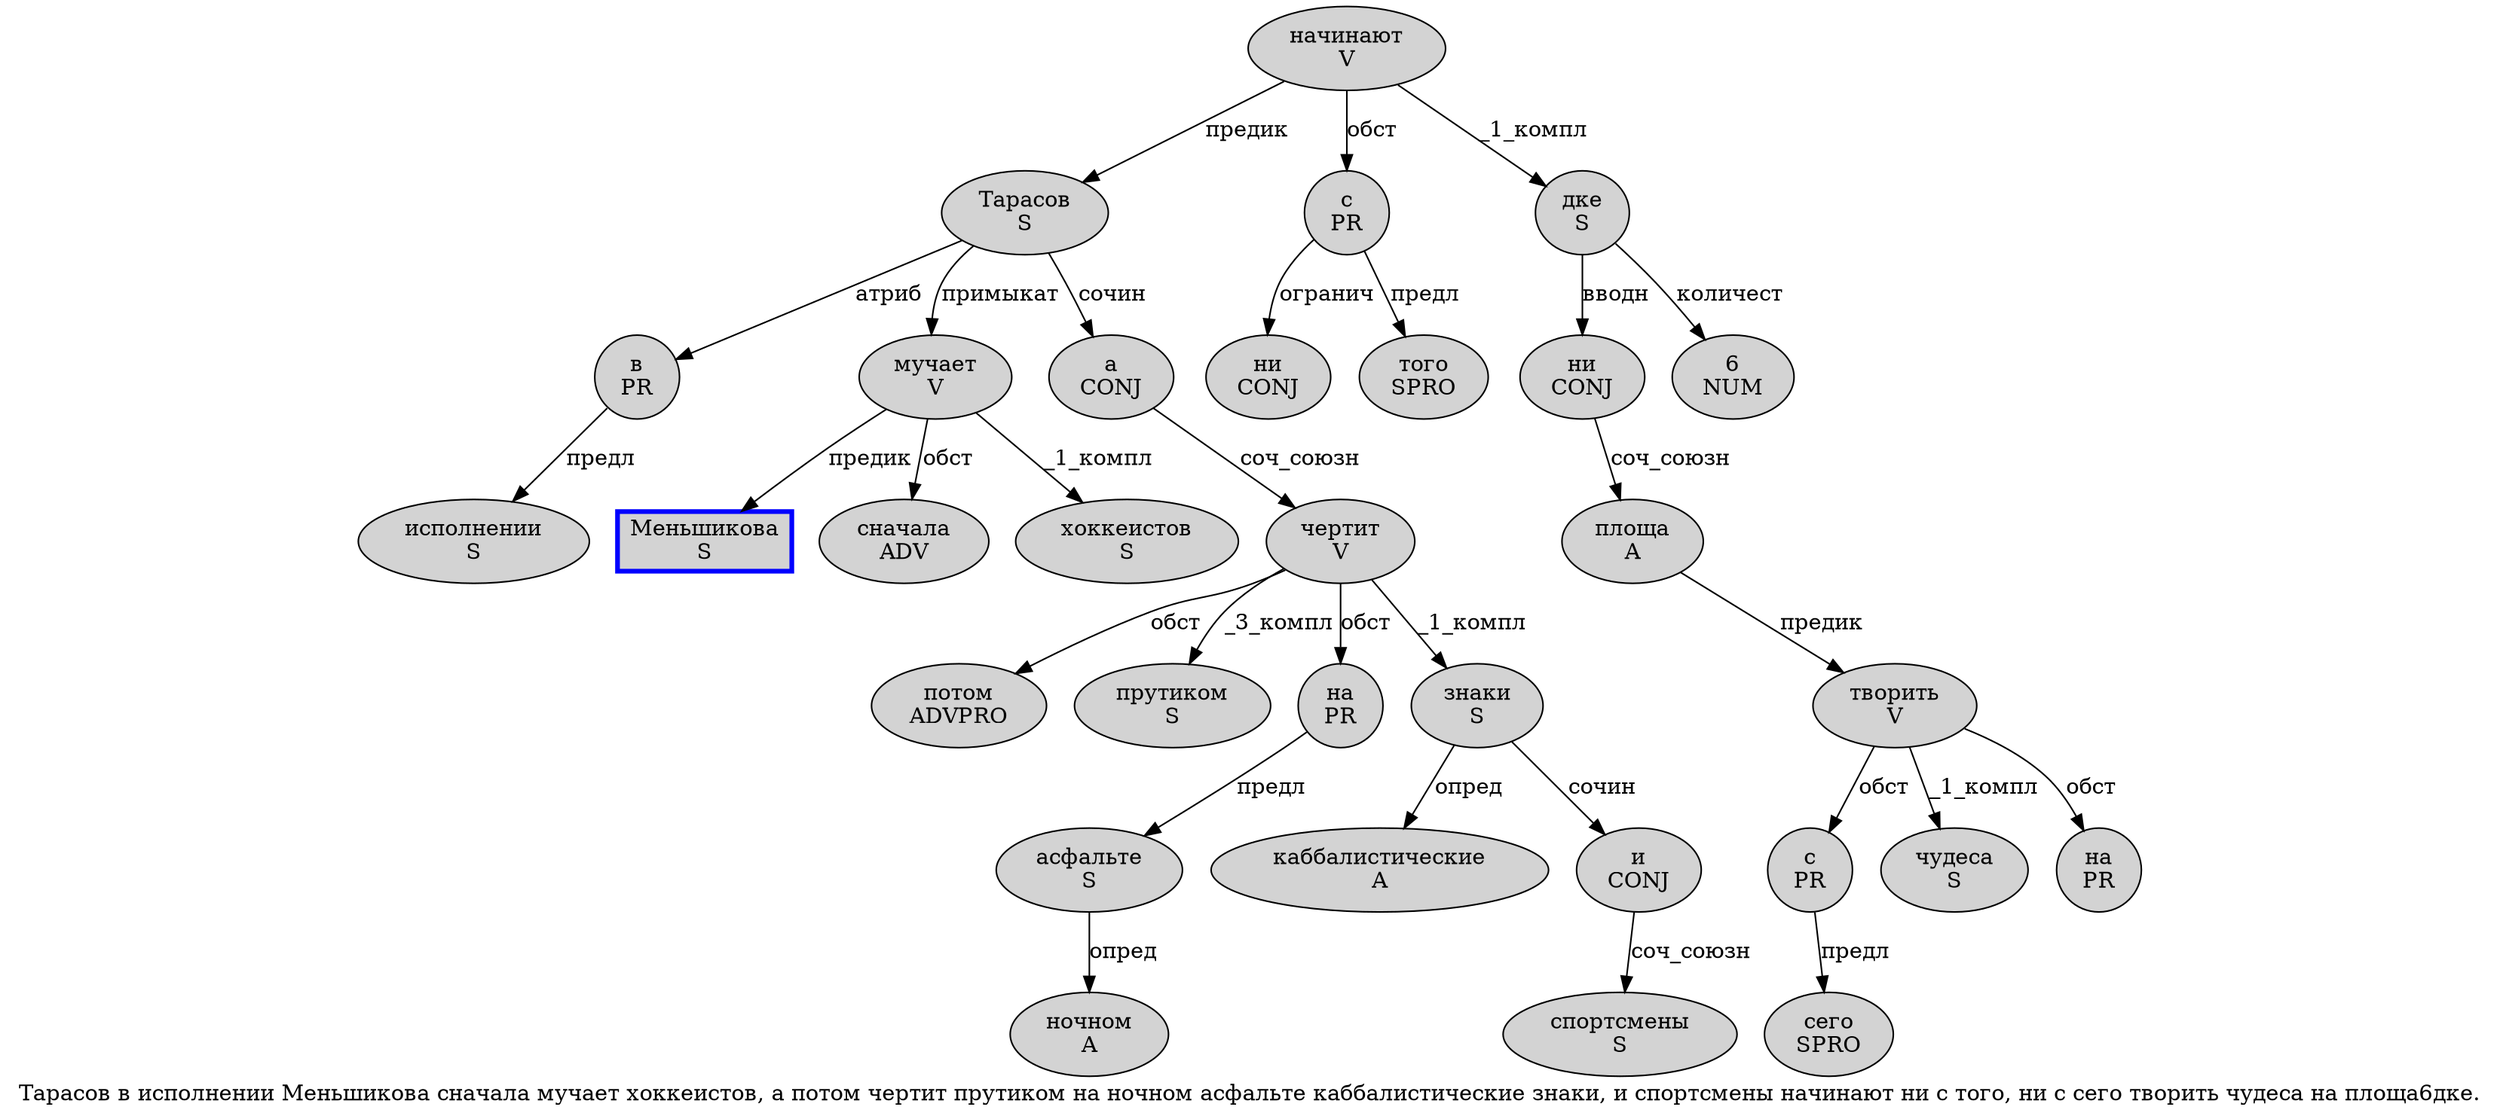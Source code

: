 digraph SENTENCE_3557 {
	graph [label="Тарасов в исполнении Меньшикова сначала мучает хоккеистов, а потом чертит прутиком на ночном асфальте каббалистические знаки, и спортсмены начинают ни с того, ни с сего творить чудеса на площа6дке."]
	node [style=filled]
		0 [label="Тарасов
S" color="" fillcolor=lightgray penwidth=1 shape=ellipse]
		1 [label="в
PR" color="" fillcolor=lightgray penwidth=1 shape=ellipse]
		2 [label="исполнении
S" color="" fillcolor=lightgray penwidth=1 shape=ellipse]
		3 [label="Меньшикова
S" color=blue fillcolor=lightgray penwidth=3 shape=box]
		4 [label="сначала
ADV" color="" fillcolor=lightgray penwidth=1 shape=ellipse]
		5 [label="мучает
V" color="" fillcolor=lightgray penwidth=1 shape=ellipse]
		6 [label="хоккеистов
S" color="" fillcolor=lightgray penwidth=1 shape=ellipse]
		8 [label="а
CONJ" color="" fillcolor=lightgray penwidth=1 shape=ellipse]
		9 [label="потом
ADVPRO" color="" fillcolor=lightgray penwidth=1 shape=ellipse]
		10 [label="чертит
V" color="" fillcolor=lightgray penwidth=1 shape=ellipse]
		11 [label="прутиком
S" color="" fillcolor=lightgray penwidth=1 shape=ellipse]
		12 [label="на
PR" color="" fillcolor=lightgray penwidth=1 shape=ellipse]
		13 [label="ночном
A" color="" fillcolor=lightgray penwidth=1 shape=ellipse]
		14 [label="асфальте
S" color="" fillcolor=lightgray penwidth=1 shape=ellipse]
		15 [label="каббалистические
A" color="" fillcolor=lightgray penwidth=1 shape=ellipse]
		16 [label="знаки
S" color="" fillcolor=lightgray penwidth=1 shape=ellipse]
		18 [label="и
CONJ" color="" fillcolor=lightgray penwidth=1 shape=ellipse]
		19 [label="спортсмены
S" color="" fillcolor=lightgray penwidth=1 shape=ellipse]
		20 [label="начинают
V" color="" fillcolor=lightgray penwidth=1 shape=ellipse]
		21 [label="ни
CONJ" color="" fillcolor=lightgray penwidth=1 shape=ellipse]
		22 [label="с
PR" color="" fillcolor=lightgray penwidth=1 shape=ellipse]
		23 [label="того
SPRO" color="" fillcolor=lightgray penwidth=1 shape=ellipse]
		25 [label="ни
CONJ" color="" fillcolor=lightgray penwidth=1 shape=ellipse]
		26 [label="с
PR" color="" fillcolor=lightgray penwidth=1 shape=ellipse]
		27 [label="сего
SPRO" color="" fillcolor=lightgray penwidth=1 shape=ellipse]
		28 [label="творить
V" color="" fillcolor=lightgray penwidth=1 shape=ellipse]
		29 [label="чудеса
S" color="" fillcolor=lightgray penwidth=1 shape=ellipse]
		30 [label="на
PR" color="" fillcolor=lightgray penwidth=1 shape=ellipse]
		31 [label="площа
A" color="" fillcolor=lightgray penwidth=1 shape=ellipse]
		32 [label="6
NUM" color="" fillcolor=lightgray penwidth=1 shape=ellipse]
		33 [label="дке
S" color="" fillcolor=lightgray penwidth=1 shape=ellipse]
			5 -> 3 [label="предик"]
			5 -> 4 [label="обст"]
			5 -> 6 [label="_1_компл"]
			26 -> 27 [label="предл"]
			28 -> 26 [label="обст"]
			28 -> 29 [label="_1_компл"]
			28 -> 30 [label="обст"]
			16 -> 15 [label="опред"]
			16 -> 18 [label="сочин"]
			8 -> 10 [label="соч_союзн"]
			14 -> 13 [label="опред"]
			1 -> 2 [label="предл"]
			31 -> 28 [label="предик"]
			22 -> 21 [label="огранич"]
			22 -> 23 [label="предл"]
			18 -> 19 [label="соч_союзн"]
			12 -> 14 [label="предл"]
			0 -> 1 [label="атриб"]
			0 -> 5 [label="примыкат"]
			0 -> 8 [label="сочин"]
			10 -> 9 [label="обст"]
			10 -> 11 [label="_3_компл"]
			10 -> 12 [label="обст"]
			10 -> 16 [label="_1_компл"]
			33 -> 25 [label="вводн"]
			33 -> 32 [label="количест"]
			20 -> 0 [label="предик"]
			20 -> 22 [label="обст"]
			20 -> 33 [label="_1_компл"]
			25 -> 31 [label="соч_союзн"]
}